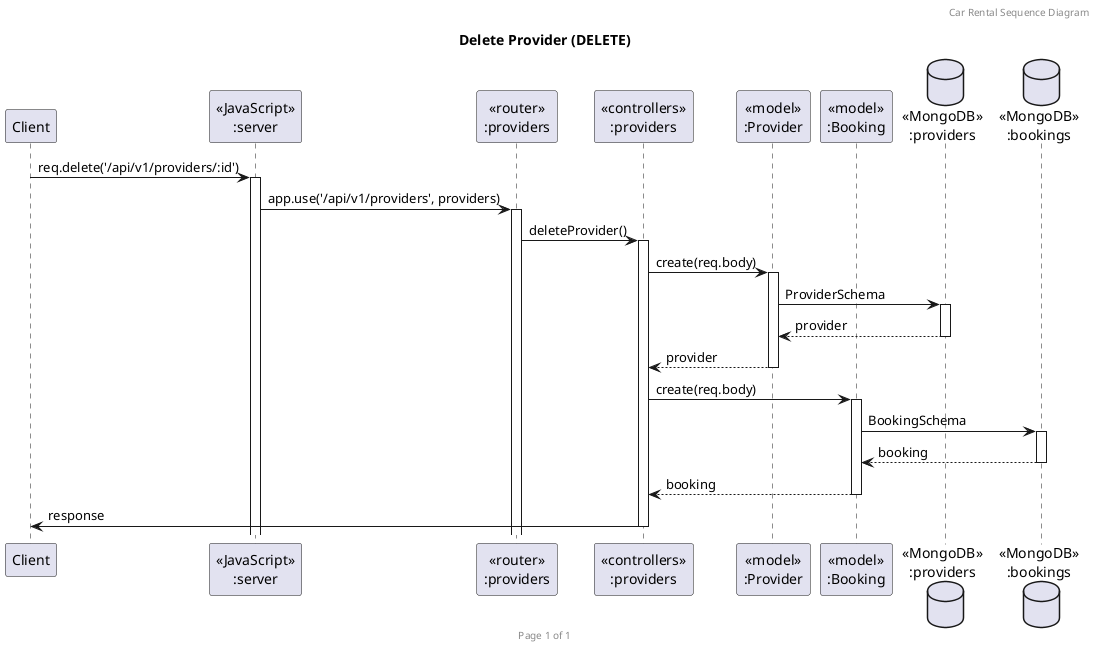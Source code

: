 @startuml Delete Provider (DELETE)

header Car Rental Sequence Diagram
footer Page %page% of %lastpage%
title "Delete Provider (DELETE)"

participant "Client" as client
participant "<<JavaScript>>\n:server" as server
participant "<<router>>\n:providers" as routerProviders
participant "<<controllers>>\n:providers" as controllersProviders
participant "<<model>>\n:Provider" as modelProvider
participant "<<model>>\n:Booking" as modelBooking
database "<<MongoDB>>\n:providers" as ProvidersDatabase
database "<<MongoDB>>\n:bookings" as BookingsDatabase

client -> server ++ : req.delete('/api/v1/providers/:id')
server -> routerProviders ++ : app.use('/api/v1/providers', providers)
routerProviders -> controllersProviders ++ : deleteProvider()
controllersProviders -> modelProvider ++ : create(req.body)
modelProvider -> ProvidersDatabase ++ : ProviderSchema
ProvidersDatabase --> modelProvider -- : provider
controllersProviders <-- modelProvider --:provider

controllersProviders -> modelBooking ++ : create(req.body)
modelBooking -> BookingsDatabase ++ : BookingSchema
BookingsDatabase --> modelBooking -- : booking
controllersProviders <-- modelBooking --:booking

controllersProviders -> client -- : response

@enduml
